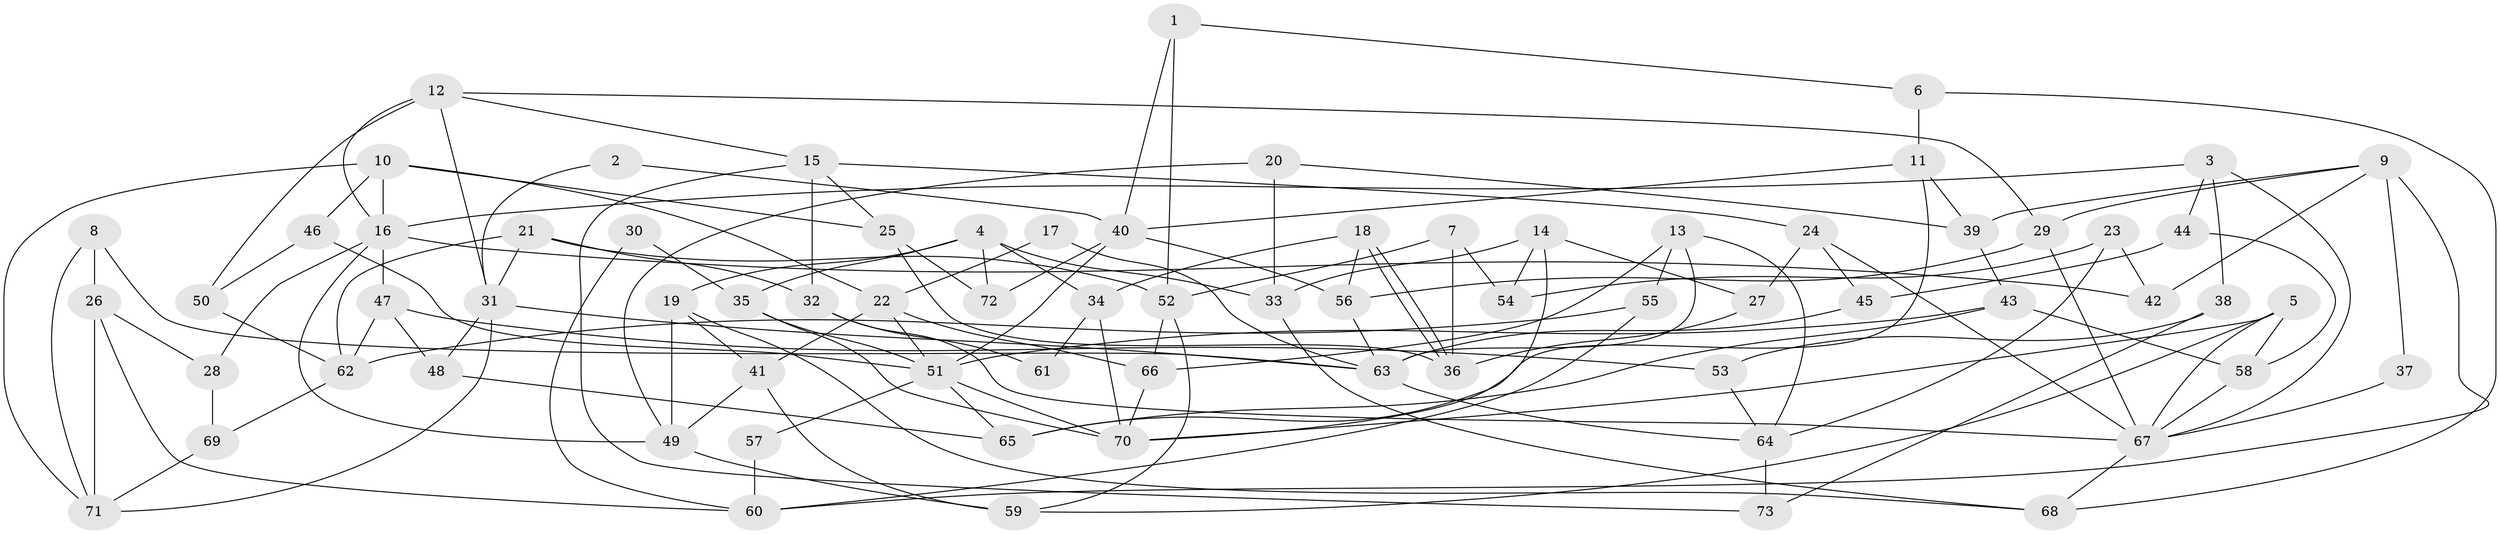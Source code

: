 // Generated by graph-tools (version 1.1) at 2025/50/03/09/25 03:50:02]
// undirected, 73 vertices, 146 edges
graph export_dot {
graph [start="1"]
  node [color=gray90,style=filled];
  1;
  2;
  3;
  4;
  5;
  6;
  7;
  8;
  9;
  10;
  11;
  12;
  13;
  14;
  15;
  16;
  17;
  18;
  19;
  20;
  21;
  22;
  23;
  24;
  25;
  26;
  27;
  28;
  29;
  30;
  31;
  32;
  33;
  34;
  35;
  36;
  37;
  38;
  39;
  40;
  41;
  42;
  43;
  44;
  45;
  46;
  47;
  48;
  49;
  50;
  51;
  52;
  53;
  54;
  55;
  56;
  57;
  58;
  59;
  60;
  61;
  62;
  63;
  64;
  65;
  66;
  67;
  68;
  69;
  70;
  71;
  72;
  73;
  1 -- 40;
  1 -- 52;
  1 -- 6;
  2 -- 31;
  2 -- 40;
  3 -- 67;
  3 -- 16;
  3 -- 38;
  3 -- 44;
  4 -- 19;
  4 -- 72;
  4 -- 33;
  4 -- 34;
  4 -- 35;
  5 -- 70;
  5 -- 67;
  5 -- 58;
  5 -- 59;
  6 -- 11;
  6 -- 68;
  7 -- 36;
  7 -- 52;
  7 -- 54;
  8 -- 26;
  8 -- 63;
  8 -- 71;
  9 -- 39;
  9 -- 60;
  9 -- 29;
  9 -- 37;
  9 -- 42;
  10 -- 22;
  10 -- 16;
  10 -- 25;
  10 -- 46;
  10 -- 71;
  11 -- 39;
  11 -- 65;
  11 -- 40;
  12 -- 29;
  12 -- 15;
  12 -- 16;
  12 -- 31;
  12 -- 50;
  13 -- 63;
  13 -- 66;
  13 -- 55;
  13 -- 64;
  14 -- 70;
  14 -- 33;
  14 -- 27;
  14 -- 54;
  15 -- 32;
  15 -- 25;
  15 -- 24;
  15 -- 73;
  16 -- 49;
  16 -- 28;
  16 -- 42;
  16 -- 47;
  17 -- 63;
  17 -- 22;
  18 -- 36;
  18 -- 36;
  18 -- 56;
  18 -- 34;
  19 -- 41;
  19 -- 68;
  19 -- 49;
  20 -- 33;
  20 -- 49;
  20 -- 39;
  21 -- 62;
  21 -- 31;
  21 -- 32;
  21 -- 52;
  22 -- 51;
  22 -- 66;
  22 -- 41;
  23 -- 54;
  23 -- 42;
  23 -- 64;
  24 -- 45;
  24 -- 27;
  24 -- 67;
  25 -- 36;
  25 -- 72;
  26 -- 71;
  26 -- 28;
  26 -- 60;
  27 -- 36;
  28 -- 69;
  29 -- 56;
  29 -- 67;
  30 -- 60;
  30 -- 35;
  31 -- 71;
  31 -- 48;
  31 -- 63;
  32 -- 67;
  32 -- 61;
  33 -- 68;
  34 -- 61;
  34 -- 70;
  35 -- 70;
  35 -- 51;
  37 -- 67;
  38 -- 73;
  38 -- 53;
  39 -- 43;
  40 -- 51;
  40 -- 56;
  40 -- 72;
  41 -- 49;
  41 -- 59;
  43 -- 65;
  43 -- 58;
  43 -- 51;
  44 -- 58;
  44 -- 45;
  45 -- 63;
  46 -- 51;
  46 -- 50;
  47 -- 53;
  47 -- 48;
  47 -- 62;
  48 -- 65;
  49 -- 59;
  50 -- 62;
  51 -- 57;
  51 -- 65;
  51 -- 70;
  52 -- 59;
  52 -- 66;
  53 -- 64;
  55 -- 62;
  55 -- 60;
  56 -- 63;
  57 -- 60;
  58 -- 67;
  62 -- 69;
  63 -- 64;
  64 -- 73;
  66 -- 70;
  67 -- 68;
  69 -- 71;
}
